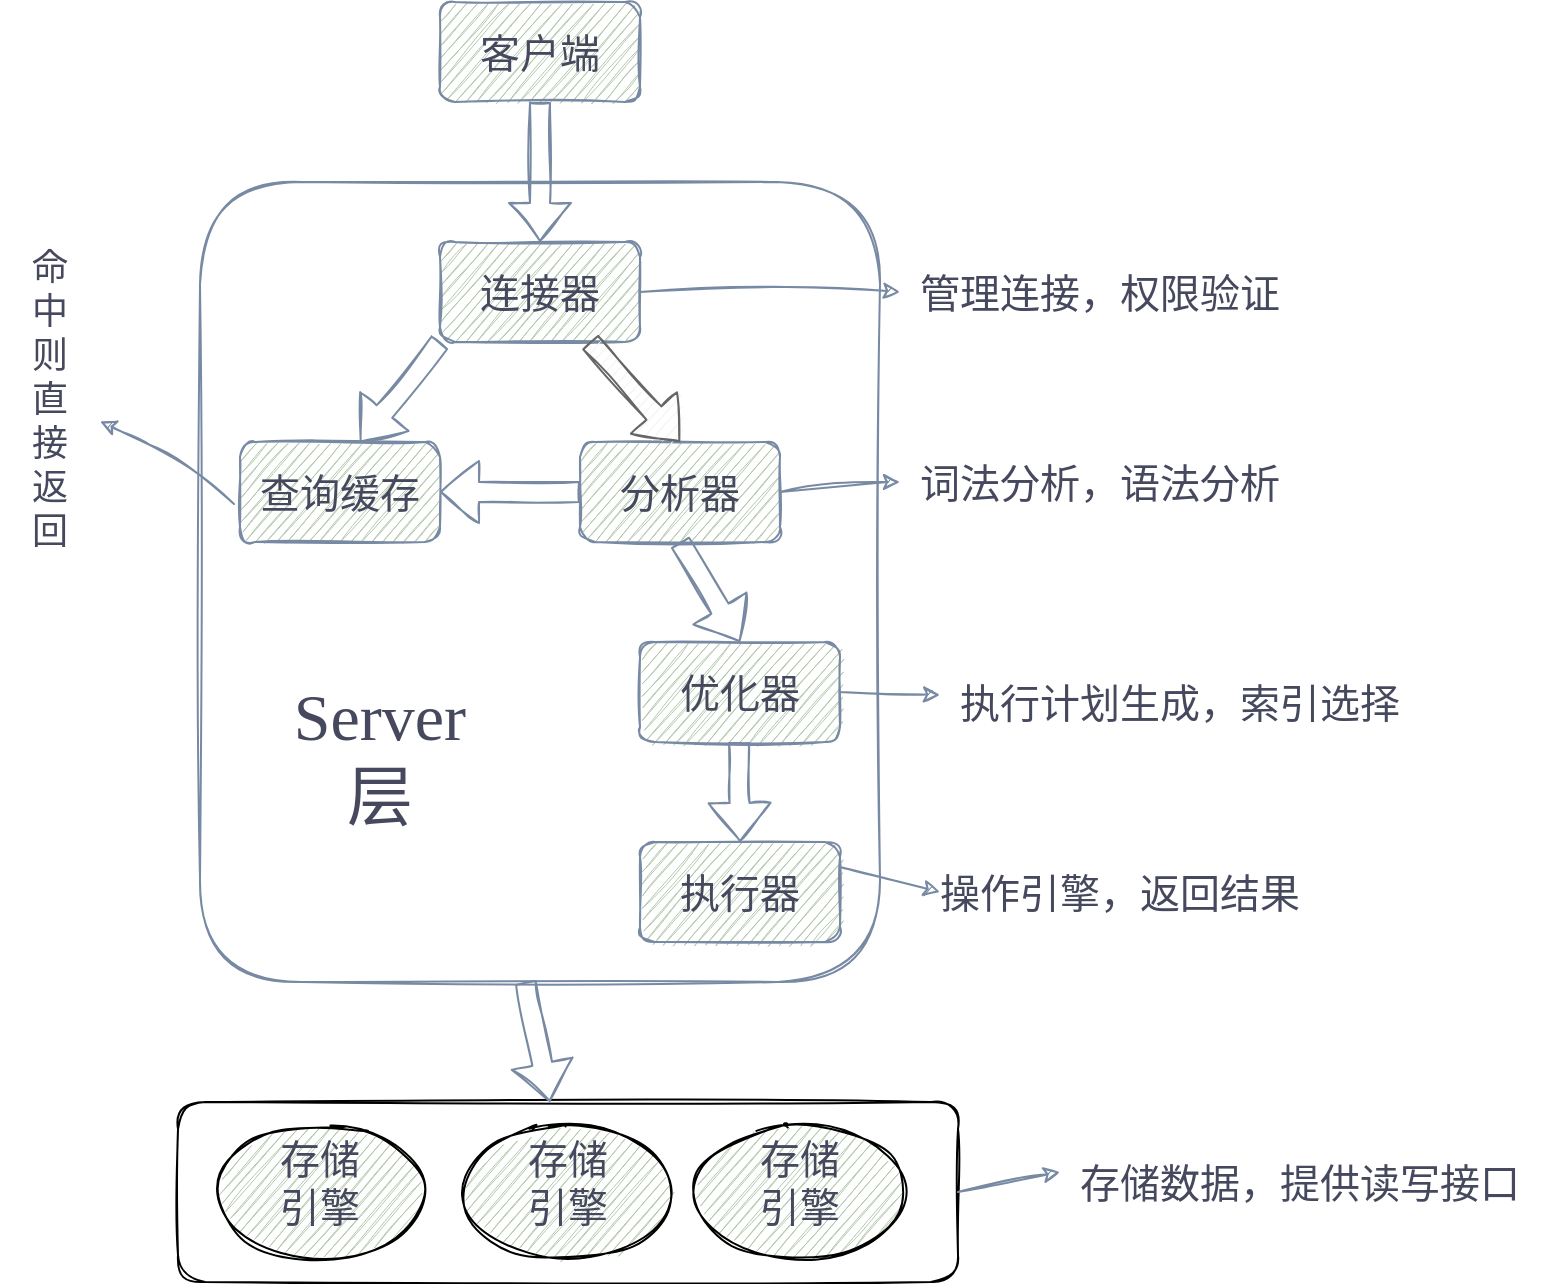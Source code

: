 <mxfile version="14.9.6" type="github">
  <diagram id="IPAVG29RGhnPUgQ9pN_t" name="Page-1">
    <mxGraphModel dx="2062" dy="1122" grid="1" gridSize="10" guides="1" tooltips="1" connect="1" arrows="1" fold="1" page="1" pageScale="1" pageWidth="827" pageHeight="1169" math="0" shadow="0">
      <root>
        <mxCell id="0" />
        <mxCell id="1" parent="0" />
        <mxCell id="XWSXbWfRyUQHe1jLCoSK-1" value="连接器" style="rounded=1;whiteSpace=wrap;html=1;shadow=0;fontSize=20;fillColor=#B2C9AB;strokeColor=#788AA3;fontFamily=Ma Shan Zheng;fontSource=https%3A%2F%2Ffonts.googleapis.com%2Fcss%3Ffamily%3DMa%2BShan%2BZheng;fontColor=#46495D;sketch=1;" vertex="1" parent="1">
          <mxGeometry x="350" y="180" width="100" height="50" as="geometry" />
        </mxCell>
        <mxCell id="XWSXbWfRyUQHe1jLCoSK-2" value="客户端" style="rounded=1;whiteSpace=wrap;html=1;shadow=0;fontSize=20;fillColor=#B2C9AB;strokeColor=#788AA3;fontFamily=Ma Shan Zheng;fontSource=https%3A%2F%2Ffonts.googleapis.com%2Fcss%3Ffamily%3DMa%2BShan%2BZheng;fontColor=#46495D;sketch=1;" vertex="1" parent="1">
          <mxGeometry x="350" y="60" width="100" height="50" as="geometry" />
        </mxCell>
        <mxCell id="XWSXbWfRyUQHe1jLCoSK-3" value="分析器" style="rounded=1;whiteSpace=wrap;html=1;shadow=0;fontSize=20;fillColor=#B2C9AB;strokeColor=#788AA3;fontFamily=Ma Shan Zheng;fontSource=https%3A%2F%2Ffonts.googleapis.com%2Fcss%3Ffamily%3DMa%2BShan%2BZheng;fontColor=#46495D;sketch=1;" vertex="1" parent="1">
          <mxGeometry x="420" y="280" width="100" height="50" as="geometry" />
        </mxCell>
        <mxCell id="XWSXbWfRyUQHe1jLCoSK-4" value="优化器" style="rounded=1;whiteSpace=wrap;html=1;shadow=0;fontSize=20;fillColor=#B2C9AB;strokeColor=#788AA3;fontFamily=Ma Shan Zheng;fontSource=https%3A%2F%2Ffonts.googleapis.com%2Fcss%3Ffamily%3DMa%2BShan%2BZheng;fontColor=#46495D;sketch=1;" vertex="1" parent="1">
          <mxGeometry x="450" y="380" width="100" height="50" as="geometry" />
        </mxCell>
        <mxCell id="XWSXbWfRyUQHe1jLCoSK-5" value="执行器" style="rounded=1;whiteSpace=wrap;html=1;shadow=0;fontSize=20;fillColor=#B2C9AB;strokeColor=#788AA3;fontFamily=Ma Shan Zheng;fontSource=https%3A%2F%2Ffonts.googleapis.com%2Fcss%3Ffamily%3DMa%2BShan%2BZheng;fontColor=#46495D;sketch=1;" vertex="1" parent="1">
          <mxGeometry x="450" y="480" width="100" height="50" as="geometry" />
        </mxCell>
        <mxCell id="XWSXbWfRyUQHe1jLCoSK-11" value="" style="rounded=1;whiteSpace=wrap;html=1;fillColor=none;fontFamily=Georgia;strokeColor=#788AA3;fontColor=#46495D;sketch=1;" vertex="1" parent="1">
          <mxGeometry x="230" y="150" width="340" height="400" as="geometry" />
        </mxCell>
        <mxCell id="XWSXbWfRyUQHe1jLCoSK-13" value="" style="shape=flexArrow;endArrow=classic;html=1;strokeColor=#788AA3;fontColor=#46495D;sketch=1;" edge="1" parent="1">
          <mxGeometry width="50" height="50" relative="1" as="geometry">
            <mxPoint x="400" y="110" as="sourcePoint" />
            <mxPoint x="400" y="180" as="targetPoint" />
          </mxGeometry>
        </mxCell>
        <mxCell id="XWSXbWfRyUQHe1jLCoSK-15" value="" style="shape=flexArrow;endArrow=classic;html=1;exitX=0.75;exitY=1;exitDx=0;exitDy=0;entryX=0.5;entryY=0;entryDx=0;entryDy=0;strokeColor=#666666;fontColor=#46495D;fillColor=#f5f5f5;sketch=1;" edge="1" parent="1" source="XWSXbWfRyUQHe1jLCoSK-1" target="XWSXbWfRyUQHe1jLCoSK-3">
          <mxGeometry width="50" height="50" relative="1" as="geometry">
            <mxPoint x="450" y="230" as="sourcePoint" />
            <mxPoint x="500" y="280" as="targetPoint" />
          </mxGeometry>
        </mxCell>
        <mxCell id="XWSXbWfRyUQHe1jLCoSK-16" value="查询缓存" style="rounded=1;whiteSpace=wrap;html=1;shadow=0;fontSize=20;fillColor=#B2C9AB;strokeColor=#788AA3;fontFamily=Ma Shan Zheng;fontSource=https%3A%2F%2Ffonts.googleapis.com%2Fcss%3Ffamily%3DMa%2BShan%2BZheng;fontColor=#46495D;sketch=1;" vertex="1" parent="1">
          <mxGeometry x="250" y="280" width="100" height="50" as="geometry" />
        </mxCell>
        <mxCell id="XWSXbWfRyUQHe1jLCoSK-17" value="" style="shape=flexArrow;endArrow=classic;html=1;exitX=0.5;exitY=1;exitDx=0;exitDy=0;entryX=0.5;entryY=0;entryDx=0;entryDy=0;strokeColor=#788AA3;fontColor=#46495D;sketch=1;" edge="1" parent="1" source="XWSXbWfRyUQHe1jLCoSK-3" target="XWSXbWfRyUQHe1jLCoSK-4">
          <mxGeometry width="50" height="50" relative="1" as="geometry">
            <mxPoint x="470" y="330" as="sourcePoint" />
            <mxPoint x="520" y="380" as="targetPoint" />
          </mxGeometry>
        </mxCell>
        <mxCell id="XWSXbWfRyUQHe1jLCoSK-18" value="" style="shape=flexArrow;endArrow=classic;html=1;exitX=0.5;exitY=1;exitDx=0;exitDy=0;entryX=0.5;entryY=0;entryDx=0;entryDy=0;strokeColor=#788AA3;fontColor=#46495D;sketch=1;" edge="1" parent="1" target="XWSXbWfRyUQHe1jLCoSK-5">
          <mxGeometry width="50" height="50" relative="1" as="geometry">
            <mxPoint x="499.5" y="430" as="sourcePoint" />
            <mxPoint x="500" y="470" as="targetPoint" />
          </mxGeometry>
        </mxCell>
        <mxCell id="XWSXbWfRyUQHe1jLCoSK-20" value="" style="shape=flexArrow;endArrow=classic;html=1;exitX=0;exitY=0.5;exitDx=0;exitDy=0;entryX=1;entryY=0.5;entryDx=0;entryDy=0;strokeColor=#788AA3;fontColor=#46495D;sketch=1;" edge="1" parent="1" source="XWSXbWfRyUQHe1jLCoSK-3" target="XWSXbWfRyUQHe1jLCoSK-16">
          <mxGeometry width="50" height="50" relative="1" as="geometry">
            <mxPoint x="390" y="600" as="sourcePoint" />
            <mxPoint x="350" y="310" as="targetPoint" />
          </mxGeometry>
        </mxCell>
        <mxCell id="XWSXbWfRyUQHe1jLCoSK-22" value="" style="shape=flexArrow;endArrow=classic;html=1;exitX=0;exitY=1;exitDx=0;exitDy=0;strokeColor=#788AA3;fontColor=#46495D;sketch=1;" edge="1" parent="1" source="XWSXbWfRyUQHe1jLCoSK-1">
          <mxGeometry width="50" height="50" relative="1" as="geometry">
            <mxPoint x="310" y="210" as="sourcePoint" />
            <mxPoint x="310" y="280" as="targetPoint" />
          </mxGeometry>
        </mxCell>
        <mxCell id="XWSXbWfRyUQHe1jLCoSK-23" value="Server层" style="text;html=1;strokeColor=none;fillColor=none;align=center;verticalAlign=middle;whiteSpace=wrap;rounded=0;fontSize=33;fontColor=#46495D;fontFamily=Ma Shan Zheng;fontSource=https%3A%2F%2Ffonts.googleapis.com%2Fcss%3Ffamily%3DMa%2BShan%2BZheng;sketch=1;" vertex="1" parent="1">
          <mxGeometry x="260" y="420" width="120" height="35" as="geometry" />
        </mxCell>
        <mxCell id="XWSXbWfRyUQHe1jLCoSK-27" value="命&#xa;中&#xa;则&#xa;直&#xa;接&#xa;返&#xa;回&#xa;" style="text;fillColor=none;align=center;verticalAlign=middle;spacingLeft=4;spacingRight=4;overflow=hidden;rotatable=0;points=[[0,0.5],[1,0.5]];portConstraint=eastwest;rounded=0;fontFamily=Ma Shan Zheng;fontSource=https%3A%2F%2Ffonts.googleapis.com%2Fcss%3Ffamily%3DMa%2BShan%2BZheng;fontSize=18;fontColor=#46495D;direction=east;labelPosition=center;verticalLabelPosition=middle;horizontal=1;textDirection=ltr;sketch=1;" vertex="1" parent="1">
          <mxGeometry x="130" y="180" width="50" height="160" as="geometry" />
        </mxCell>
        <mxCell id="XWSXbWfRyUQHe1jLCoSK-29" value="" style="curved=1;endArrow=classic;html=1;fontFamily=Ma Shan Zheng;fontSource=https%3A%2F%2Ffonts.googleapis.com%2Fcss%3Ffamily%3DMa%2BShan%2BZheng;fontSize=18;fontColor=#46495D;strokeColor=#788AA3;fillColor=#B2C9AB;exitX=-0.03;exitY=0.64;exitDx=0;exitDy=0;exitPerimeter=0;sketch=1;" edge="1" parent="1">
          <mxGeometry width="50" height="50" relative="1" as="geometry">
            <mxPoint x="247" y="311" as="sourcePoint" />
            <mxPoint x="180" y="269.714" as="targetPoint" />
            <Array as="points">
              <mxPoint x="220" y="289" />
              <mxPoint x="190" y="274" />
            </Array>
          </mxGeometry>
        </mxCell>
        <mxCell id="XWSXbWfRyUQHe1jLCoSK-32" value="管理连接，权限验证" style="text;html=1;strokeColor=none;fillColor=none;align=center;verticalAlign=middle;whiteSpace=wrap;rounded=0;fontFamily=Ma Shan Zheng;fontSource=https%3A%2F%2Ffonts.googleapis.com%2Fcss%3Ffamily%3DMa%2BShan%2BZheng;fontSize=20;fontColor=#46495D;sketch=1;" vertex="1" parent="1">
          <mxGeometry x="580" y="195" width="200" height="20" as="geometry" />
        </mxCell>
        <mxCell id="XWSXbWfRyUQHe1jLCoSK-34" value="词法分析，语法分析" style="text;html=1;strokeColor=none;fillColor=none;align=center;verticalAlign=middle;whiteSpace=wrap;rounded=0;fontFamily=Ma Shan Zheng;fontSource=https%3A%2F%2Ffonts.googleapis.com%2Fcss%3Ffamily%3DMa%2BShan%2BZheng;fontSize=20;fontColor=#46495D;sketch=1;" vertex="1" parent="1">
          <mxGeometry x="580" y="290" width="200" height="20" as="geometry" />
        </mxCell>
        <mxCell id="XWSXbWfRyUQHe1jLCoSK-35" value="执行计划生成，索引选择" style="text;html=1;strokeColor=none;fillColor=none;align=center;verticalAlign=middle;whiteSpace=wrap;rounded=0;fontFamily=Ma Shan Zheng;fontSource=https%3A%2F%2Ffonts.googleapis.com%2Fcss%3Ffamily%3DMa%2BShan%2BZheng;fontSize=20;fontColor=#46495D;sketch=1;" vertex="1" parent="1">
          <mxGeometry x="600" y="400" width="240" height="20" as="geometry" />
        </mxCell>
        <mxCell id="XWSXbWfRyUQHe1jLCoSK-36" value="操作引擎，返回结果" style="text;html=1;strokeColor=none;fillColor=none;align=center;verticalAlign=middle;whiteSpace=wrap;rounded=0;fontFamily=Ma Shan Zheng;fontSource=https%3A%2F%2Ffonts.googleapis.com%2Fcss%3Ffamily%3DMa%2BShan%2BZheng;fontSize=20;fontColor=#46495D;sketch=1;" vertex="1" parent="1">
          <mxGeometry x="590" y="495" width="200" height="20" as="geometry" />
        </mxCell>
        <mxCell id="XWSXbWfRyUQHe1jLCoSK-37" value="" style="curved=1;endArrow=classic;html=1;fontFamily=Ma Shan Zheng;fontSource=https%3A%2F%2Ffonts.googleapis.com%2Fcss%3Ffamily%3DMa%2BShan%2BZheng;fontSize=20;fontColor=#46495D;strokeColor=#788AA3;fillColor=#B2C9AB;exitX=1;exitY=0.5;exitDx=0;exitDy=0;entryX=0;entryY=0.5;entryDx=0;entryDy=0;sketch=1;" edge="1" parent="1" source="XWSXbWfRyUQHe1jLCoSK-1" target="XWSXbWfRyUQHe1jLCoSK-32">
          <mxGeometry width="50" height="50" relative="1" as="geometry">
            <mxPoint x="390" y="420" as="sourcePoint" />
            <mxPoint x="440" y="370" as="targetPoint" />
            <Array as="points">
              <mxPoint x="520" y="200" />
            </Array>
          </mxGeometry>
        </mxCell>
        <mxCell id="XWSXbWfRyUQHe1jLCoSK-39" value="" style="curved=1;endArrow=classic;html=1;fontFamily=Ma Shan Zheng;fontSource=https%3A%2F%2Ffonts.googleapis.com%2Fcss%3Ffamily%3DMa%2BShan%2BZheng;fontSize=20;fontColor=#46495D;strokeColor=#788AA3;fillColor=#B2C9AB;exitX=1;exitY=0.5;exitDx=0;exitDy=0;entryX=0;entryY=0.5;entryDx=0;entryDy=0;sketch=1;" edge="1" parent="1" source="XWSXbWfRyUQHe1jLCoSK-3" target="XWSXbWfRyUQHe1jLCoSK-34">
          <mxGeometry width="50" height="50" relative="1" as="geometry">
            <mxPoint x="460" y="215" as="sourcePoint" />
            <mxPoint x="590" y="215" as="targetPoint" />
            <Array as="points">
              <mxPoint x="550" y="300" />
            </Array>
          </mxGeometry>
        </mxCell>
        <mxCell id="XWSXbWfRyUQHe1jLCoSK-40" value="" style="endArrow=classic;html=1;fontFamily=Ma Shan Zheng;fontSource=https%3A%2F%2Ffonts.googleapis.com%2Fcss%3Ffamily%3DMa%2BShan%2BZheng;fontSize=20;fontColor=#46495D;strokeColor=#788AA3;fillColor=#B2C9AB;exitX=1;exitY=0.5;exitDx=0;exitDy=0;sketch=1;" edge="1" parent="1" source="XWSXbWfRyUQHe1jLCoSK-4" target="XWSXbWfRyUQHe1jLCoSK-35">
          <mxGeometry width="50" height="50" relative="1" as="geometry">
            <mxPoint x="390" y="420" as="sourcePoint" />
            <mxPoint x="440" y="370" as="targetPoint" />
          </mxGeometry>
        </mxCell>
        <mxCell id="XWSXbWfRyUQHe1jLCoSK-41" value="" style="endArrow=classic;html=1;fontFamily=Ma Shan Zheng;fontSource=https%3A%2F%2Ffonts.googleapis.com%2Fcss%3Ffamily%3DMa%2BShan%2BZheng;fontSize=20;fontColor=#46495D;strokeColor=#788AA3;fillColor=#B2C9AB;exitX=1;exitY=0.25;exitDx=0;exitDy=0;sketch=1;" edge="1" parent="1" source="XWSXbWfRyUQHe1jLCoSK-5">
          <mxGeometry width="50" height="50" relative="1" as="geometry">
            <mxPoint x="560" y="415" as="sourcePoint" />
            <mxPoint x="600" y="505" as="targetPoint" />
          </mxGeometry>
        </mxCell>
        <mxCell id="XWSXbWfRyUQHe1jLCoSK-42" style="edgeStyle=orthogonalEdgeStyle;curved=0;rounded=1;orthogonalLoop=1;jettySize=auto;html=1;exitX=0.5;exitY=1;exitDx=0;exitDy=0;fontFamily=Ma Shan Zheng;fontSource=https%3A%2F%2Ffonts.googleapis.com%2Fcss%3Ffamily%3DMa%2BShan%2BZheng;fontSize=20;fontColor=#46495D;strokeColor=#788AA3;fillColor=#B2C9AB;sketch=1;" edge="1" parent="1" source="XWSXbWfRyUQHe1jLCoSK-11" target="XWSXbWfRyUQHe1jLCoSK-11">
          <mxGeometry relative="1" as="geometry" />
        </mxCell>
        <mxCell id="XWSXbWfRyUQHe1jLCoSK-44" value="存储&lt;br&gt;引擎" style="ellipse;whiteSpace=wrap;html=1;rounded=0;fontFamily=Ma Shan Zheng;fontSource=https%3A%2F%2Ffonts.googleapis.com%2Fcss%3Ffamily%3DMa%2BShan%2BZheng;fontSize=20;fontColor=#46495D;strokeColor=#000000;fillColor=#B2C9AB;verticalAlign=top;sketch=1;" vertex="1" parent="1">
          <mxGeometry x="240" y="620" width="100" height="70" as="geometry" />
        </mxCell>
        <mxCell id="XWSXbWfRyUQHe1jLCoSK-45" value="存储&lt;br&gt;引擎" style="ellipse;whiteSpace=wrap;html=1;rounded=0;fontFamily=Ma Shan Zheng;fontSource=https%3A%2F%2Ffonts.googleapis.com%2Fcss%3Ffamily%3DMa%2BShan%2BZheng;fontSize=20;fontColor=#46495D;strokeColor=#000000;fillColor=#B2C9AB;verticalAlign=top;sketch=1;" vertex="1" parent="1">
          <mxGeometry x="364" y="620" width="100" height="70" as="geometry" />
        </mxCell>
        <mxCell id="XWSXbWfRyUQHe1jLCoSK-46" value="存储&lt;br&gt;引擎" style="ellipse;whiteSpace=wrap;html=1;rounded=0;fontFamily=Ma Shan Zheng;fontSource=https%3A%2F%2Ffonts.googleapis.com%2Fcss%3Ffamily%3DMa%2BShan%2BZheng;fontSize=20;fontColor=#46495D;strokeColor=#000000;fillColor=#B2C9AB;verticalAlign=top;sketch=1;" vertex="1" parent="1">
          <mxGeometry x="480" y="620" width="100" height="70" as="geometry" />
        </mxCell>
        <mxCell id="XWSXbWfRyUQHe1jLCoSK-47" value="" style="rounded=1;whiteSpace=wrap;html=1;fontFamily=Ma Shan Zheng;fontSource=https%3A%2F%2Ffonts.googleapis.com%2Fcss%3Ffamily%3DMa%2BShan%2BZheng;fontSize=20;verticalAlign=top;fillColor=none;sketch=1;" vertex="1" parent="1">
          <mxGeometry x="219" y="610" width="390" height="90" as="geometry" />
        </mxCell>
        <mxCell id="XWSXbWfRyUQHe1jLCoSK-48" value="" style="shape=flexArrow;endArrow=classic;html=1;fontFamily=Ma Shan Zheng;fontSource=https%3A%2F%2Ffonts.googleapis.com%2Fcss%3Ffamily%3DMa%2BShan%2BZheng;fontSize=20;fontColor=#46495D;strokeColor=#788AA3;exitX=0.479;exitY=1;exitDx=0;exitDy=0;exitPerimeter=0;sketch=1;" edge="1" parent="1" source="XWSXbWfRyUQHe1jLCoSK-11" target="XWSXbWfRyUQHe1jLCoSK-47">
          <mxGeometry width="50" height="50" relative="1" as="geometry">
            <mxPoint x="390" y="520" as="sourcePoint" />
            <mxPoint x="440" y="470" as="targetPoint" />
          </mxGeometry>
        </mxCell>
        <mxCell id="XWSXbWfRyUQHe1jLCoSK-50" value="存储数据，提供读写接口" style="text;html=1;strokeColor=none;fillColor=none;align=center;verticalAlign=middle;whiteSpace=wrap;rounded=0;fontFamily=Ma Shan Zheng;fontSource=https%3A%2F%2Ffonts.googleapis.com%2Fcss%3Ffamily%3DMa%2BShan%2BZheng;fontSize=20;fontColor=#46495D;sketch=1;" vertex="1" parent="1">
          <mxGeometry x="660" y="640" width="240" height="20" as="geometry" />
        </mxCell>
        <mxCell id="XWSXbWfRyUQHe1jLCoSK-51" value="" style="endArrow=classic;html=1;fontFamily=Ma Shan Zheng;fontSource=https%3A%2F%2Ffonts.googleapis.com%2Fcss%3Ffamily%3DMa%2BShan%2BZheng;fontSize=20;fontColor=#46495D;strokeColor=#788AA3;fillColor=none;exitX=1;exitY=0.5;exitDx=0;exitDy=0;entryX=0;entryY=0.25;entryDx=0;entryDy=0;sketch=1;" edge="1" parent="1" source="XWSXbWfRyUQHe1jLCoSK-47" target="XWSXbWfRyUQHe1jLCoSK-50">
          <mxGeometry width="50" height="50" relative="1" as="geometry">
            <mxPoint x="390" y="510" as="sourcePoint" />
            <mxPoint x="440" y="460" as="targetPoint" />
            <Array as="points" />
          </mxGeometry>
        </mxCell>
      </root>
    </mxGraphModel>
  </diagram>
</mxfile>
